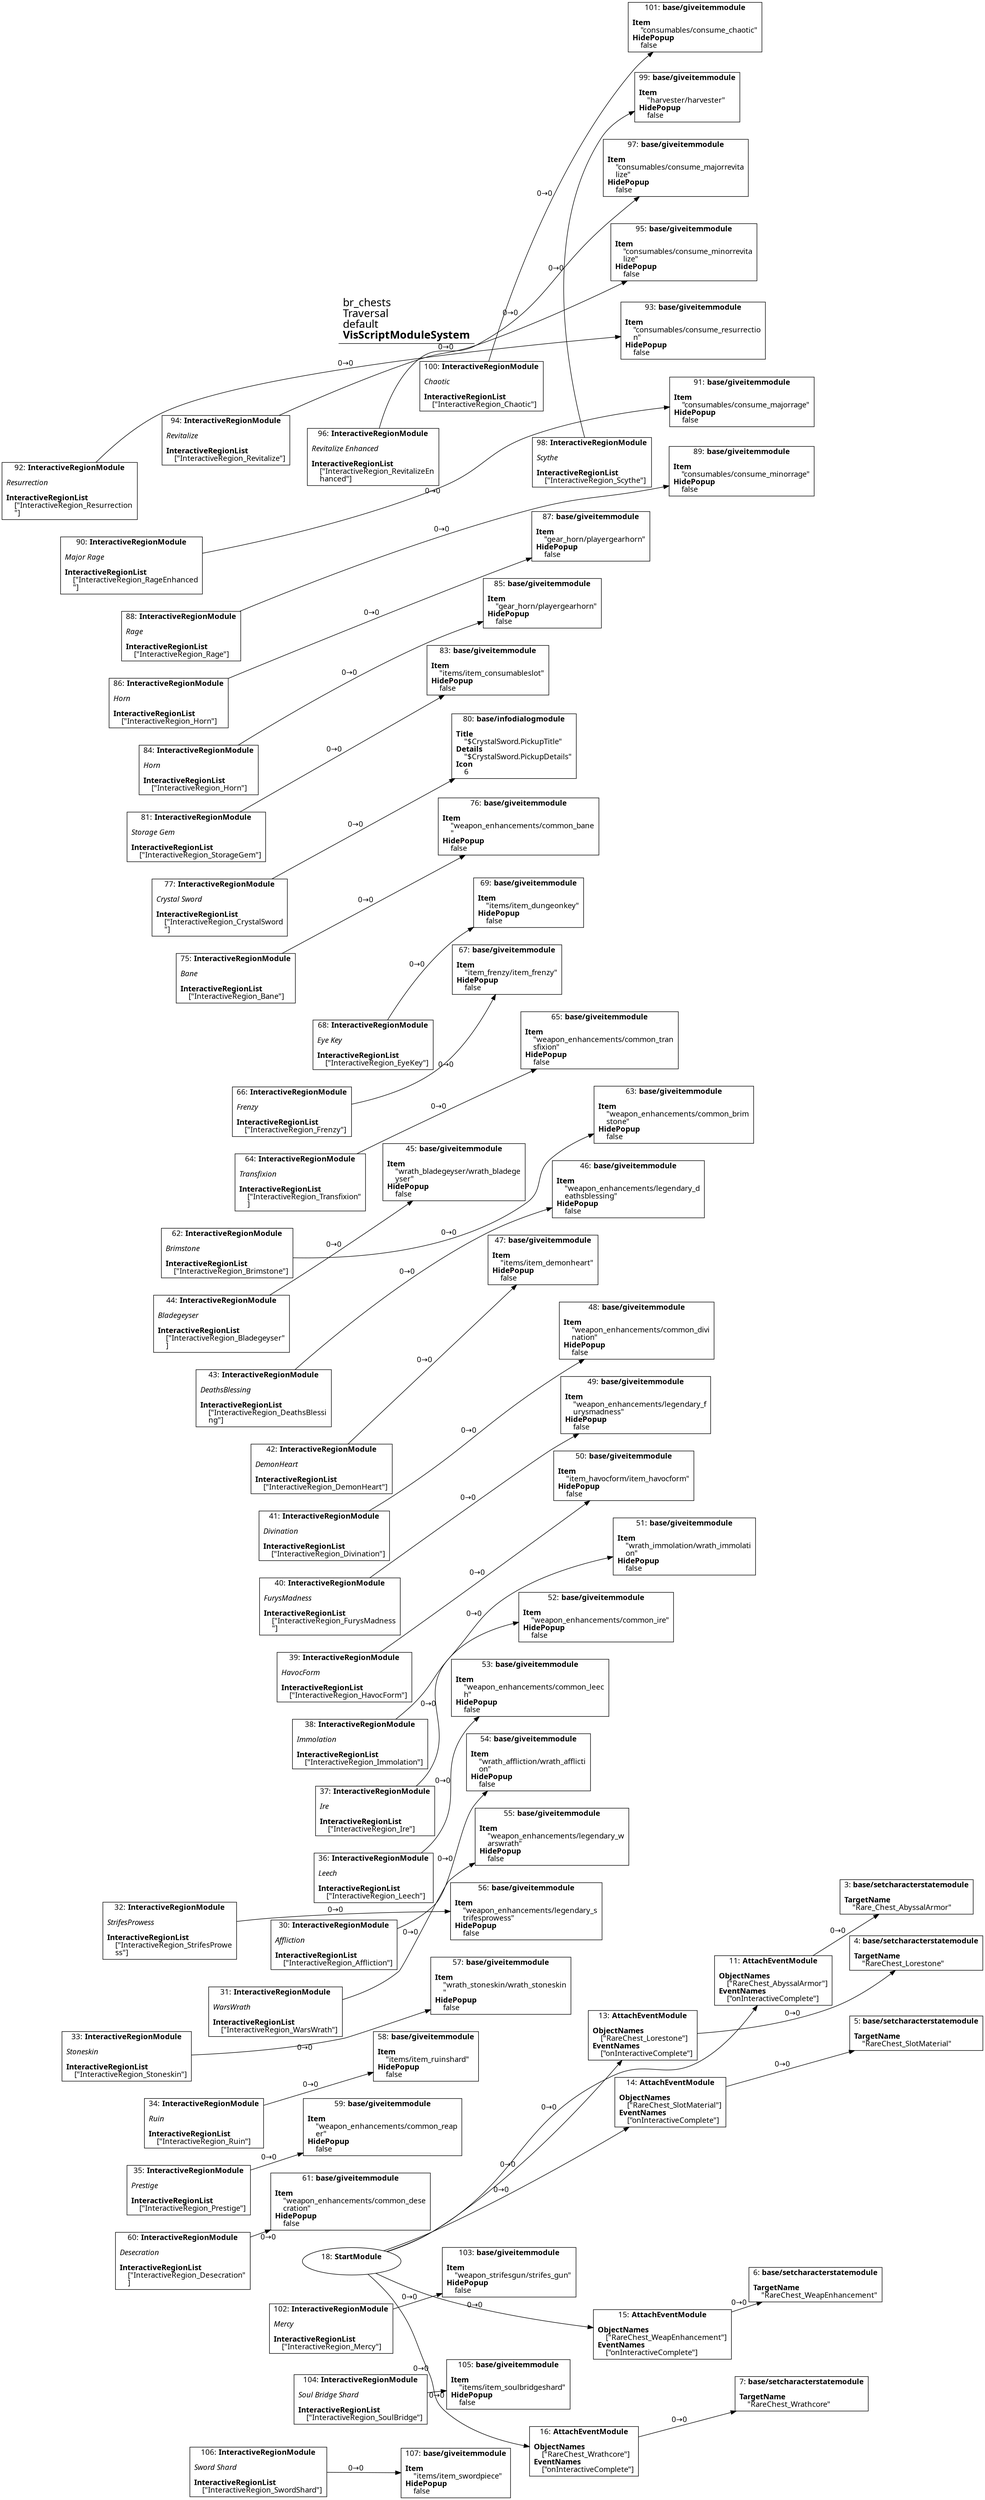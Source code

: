 digraph {
    layout = fdp;
    overlap = prism;
    sep = "+16";
    splines = spline;

    node [ shape = box ];

    graph [ fontname = "Segoe UI" ];
    node [ fontname = "Segoe UI" ];
    edge [ fontname = "Segoe UI" ];

    3 [ label = <3: <b>base/setcharacterstatemodule</b><br/><br/><b>TargetName</b><br align="left"/>    &quot;Rare_Chest_AbyssalArmor&quot;<br align="left"/>> ];
    3 [ pos = "0.18400002,-0.029000001!" ];

    4 [ label = <4: <b>base/setcharacterstatemodule</b><br/><br/><b>TargetName</b><br align="left"/>    &quot;RareChest_Lorestone&quot;<br align="left"/>> ];
    4 [ pos = "0.19000001,-0.18200001!" ];

    5 [ label = <5: <b>base/setcharacterstatemodule</b><br/><br/><b>TargetName</b><br align="left"/>    &quot;RareChest_SlotMaterial&quot;<br align="left"/>> ];
    5 [ pos = "0.19500001,-0.32900003!" ];

    6 [ label = <6: <b>base/setcharacterstatemodule</b><br/><br/><b>TargetName</b><br align="left"/>    &quot;RareChest_WeapEnhancement&quot;<br align="left"/>> ];
    6 [ pos = "0.19700001,-0.48800004!" ];

    7 [ label = <7: <b>base/setcharacterstatemodule</b><br/><br/><b>TargetName</b><br align="left"/>    &quot;RareChest_Wrathcore&quot;<br align="left"/>> ];
    7 [ pos = "0.19800001,-0.652!" ];

    11 [ label = <11: <b>AttachEventModule</b><br/><br/><b>ObjectNames</b><br align="left"/>    [&quot;RareChest_AbyssalArmor&quot;]<br align="left"/><b>EventNames</b><br align="left"/>    [&quot;onInteractiveComplete&quot;]<br align="left"/>> ];
    11 [ pos = "-0.14600001,-0.029000001!" ];
    11 -> 3 [ label = "0→0" ];

    13 [ label = <13: <b>AttachEventModule</b><br/><br/><b>ObjectNames</b><br align="left"/>    [&quot;RareChest_Lorestone&quot;]<br align="left"/><b>EventNames</b><br align="left"/>    [&quot;onInteractiveComplete&quot;]<br align="left"/>> ];
    13 [ pos = "-0.14500001,-0.18200001!" ];
    13 -> 4 [ label = "0→0" ];

    14 [ label = <14: <b>AttachEventModule</b><br/><br/><b>ObjectNames</b><br align="left"/>    [&quot;RareChest_SlotMaterial&quot;]<br align="left"/><b>EventNames</b><br align="left"/>    [&quot;onInteractiveComplete&quot;]<br align="left"/>> ];
    14 [ pos = "-0.148,-0.32900003!" ];
    14 -> 5 [ label = "0→0" ];

    15 [ label = <15: <b>AttachEventModule</b><br/><br/><b>ObjectNames</b><br align="left"/>    [&quot;RareChest_WeapEnhancement&quot;]<br align="left"/><b>EventNames</b><br align="left"/>    [&quot;onInteractiveComplete&quot;]<br align="left"/>> ];
    15 [ pos = "-0.148,-0.48800004!" ];
    15 -> 6 [ label = "0→0" ];

    16 [ label = <16: <b>AttachEventModule</b><br/><br/><b>ObjectNames</b><br align="left"/>    [&quot;RareChest_Wrathcore&quot;]<br align="left"/><b>EventNames</b><br align="left"/>    [&quot;onInteractiveComplete&quot;]<br align="left"/>> ];
    16 [ pos = "-0.143,-0.652!" ];
    16 -> 7 [ label = "0→0" ];

    18 [ label = <18: <b>StartModule</b><br/><br/>> ];
    18 [ shape = oval ]
    18 [ pos = "-0.43800002,-0.27100003!" ];
    18 -> 11 [ label = "0→0" ];
    18 -> 13 [ label = "0→0" ];
    18 -> 14 [ label = "0→0" ];
    18 -> 15 [ label = "0→0" ];
    18 -> 16 [ label = "0→0" ];

    30 [ label = <30: <b>InteractiveRegionModule</b><br/><br/><i>Affliction<br align="left"/></i><br align="left"/><b>InteractiveRegionList</b><br align="left"/>    [&quot;InteractiveRegion_Affliction&quot;]<br align="left"/>> ];
    30 [ pos = "-0.573,0.85700005!" ];
    30 -> 54 [ label = "0→0" ];

    31 [ label = <31: <b>InteractiveRegionModule</b><br/><br/><i>WarsWrath<br align="left"/></i><br align="left"/><b>InteractiveRegionList</b><br align="left"/>    [&quot;InteractiveRegion_WarsWrath&quot;]<br align="left"/>> ];
    31 [ pos = "-0.569,0.72900003!" ];
    31 -> 55 [ label = "0→0" ];

    32 [ label = <32: <b>InteractiveRegionModule</b><br/><br/><i>StrifesProwess<br align="left"/></i><br align="left"/><b>InteractiveRegionList</b><br align="left"/>    [&quot;InteractiveRegion_StrifesProwe<br align="left"/>    ss&quot;]<br align="left"/>> ];
    32 [ pos = "-0.56600004,0.59300005!" ];
    32 -> 56 [ label = "0→0" ];

    33 [ label = <33: <b>InteractiveRegionModule</b><br/><br/><i>Stoneskin<br align="left"/></i><br align="left"/><b>InteractiveRegionList</b><br align="left"/>    [&quot;InteractiveRegion_Stoneskin&quot;]<br align="left"/>> ];
    33 [ pos = "-0.56200004,0.467!" ];
    33 -> 57 [ label = "0→0" ];

    34 [ label = <34: <b>InteractiveRegionModule</b><br/><br/><i>Ruin<br align="left"/></i><br align="left"/><b>InteractiveRegionList</b><br align="left"/>    [&quot;InteractiveRegion_Ruin&quot;]<br align="left"/>> ];
    34 [ pos = "-0.559,0.34100002!" ];
    34 -> 58 [ label = "0→0" ];

    35 [ label = <35: <b>InteractiveRegionModule</b><br/><br/><i>Prestige<br align="left"/></i><br align="left"/><b>InteractiveRegionList</b><br align="left"/>    [&quot;InteractiveRegion_Prestige&quot;]<br align="left"/>> ];
    35 [ pos = "-0.558,0.209!" ];
    35 -> 59 [ label = "0→0" ];

    36 [ label = <36: <b>InteractiveRegionModule</b><br/><br/><i>Leech<br align="left"/></i><br align="left"/><b>InteractiveRegionList</b><br align="left"/>    [&quot;InteractiveRegion_Leech&quot;]<br align="left"/>> ];
    36 [ pos = "-0.57500005,0.984!" ];
    36 -> 53 [ label = "0→0" ];

    37 [ label = <37: <b>InteractiveRegionModule</b><br/><br/><i>Ire<br align="left"/></i><br align="left"/><b>InteractiveRegionList</b><br align="left"/>    [&quot;InteractiveRegion_Ire&quot;]<br align="left"/>> ];
    37 [ pos = "-0.577,1.113!" ];
    37 -> 52 [ label = "0→0" ];

    38 [ label = <38: <b>InteractiveRegionModule</b><br/><br/><i>Immolation<br align="left"/></i><br align="left"/><b>InteractiveRegionList</b><br align="left"/>    [&quot;InteractiveRegion_Immolation&quot;]<br align="left"/>> ];
    38 [ pos = "-0.583,1.238!" ];
    38 -> 51 [ label = "0→0" ];

    39 [ label = <39: <b>InteractiveRegionModule</b><br/><br/><i>HavocForm<br align="left"/></i><br align="left"/><b>InteractiveRegionList</b><br align="left"/>    [&quot;InteractiveRegion_HavocForm&quot;]<br align="left"/>> ];
    39 [ pos = "-0.58500004,1.363!" ];
    39 -> 50 [ label = "0→0" ];

    40 [ label = <40: <b>InteractiveRegionModule</b><br/><br/><i>FurysMadness<br align="left"/></i><br align="left"/><b>InteractiveRegionList</b><br align="left"/>    [&quot;InteractiveRegion_FurysMadness<br align="left"/>    &quot;]<br align="left"/>> ];
    40 [ pos = "-0.587,1.496!" ];
    40 -> 49 [ label = "0→0" ];

    41 [ label = <41: <b>InteractiveRegionModule</b><br/><br/><i>Divination<br align="left"/></i><br align="left"/><b>InteractiveRegionList</b><br align="left"/>    [&quot;InteractiveRegion_Divination&quot;]<br align="left"/>> ];
    41 [ pos = "-0.59000003,1.6190001!" ];
    41 -> 48 [ label = "0→0" ];

    42 [ label = <42: <b>InteractiveRegionModule</b><br/><br/><i>DemonHeart<br align="left"/></i><br align="left"/><b>InteractiveRegionList</b><br align="left"/>    [&quot;InteractiveRegion_DemonHeart&quot;]<br align="left"/>> ];
    42 [ pos = "-0.591,1.738!" ];
    42 -> 47 [ label = "0→0" ];

    43 [ label = <43: <b>InteractiveRegionModule</b><br/><br/><i>DeathsBlessing<br align="left"/></i><br align="left"/><b>InteractiveRegionList</b><br align="left"/>    [&quot;InteractiveRegion_DeathsBlessi<br align="left"/>    ng&quot;]<br align="left"/>> ];
    43 [ pos = "-0.595,1.8640001!" ];
    43 -> 46 [ label = "0→0" ];

    44 [ label = <44: <b>InteractiveRegionModule</b><br/><br/><i>Bladegeyser<br align="left"/></i><br align="left"/><b>InteractiveRegionList</b><br align="left"/>    [&quot;InteractiveRegion_Bladegeyser&quot;<br align="left"/>    ]<br align="left"/>> ];
    44 [ pos = "-0.59900004,1.9950001!" ];
    44 -> 45 [ label = "0→0" ];

    45 [ label = <45: <b>base/giveitemmodule</b><br/><br/><b>Item</b><br align="left"/>    &quot;wrath_bladegeyser/wrath_bladege<br align="left"/>    yser&quot;<br align="left"/><b>HidePopup</b><br align="left"/>    false<br align="left"/>> ];
    45 [ pos = "-0.33900002,1.9950001!" ];

    46 [ label = <46: <b>base/giveitemmodule</b><br/><br/><b>Item</b><br align="left"/>    &quot;weapon_enhancements/legendary_d<br align="left"/>    eathsblessing&quot;<br align="left"/><b>HidePopup</b><br align="left"/>    false<br align="left"/>> ];
    46 [ pos = "-0.324,1.8640001!" ];

    47 [ label = <47: <b>base/giveitemmodule</b><br/><br/><b>Item</b><br align="left"/>    &quot;items/item_demonheart&quot;<br align="left"/><b>HidePopup</b><br align="left"/>    false<br align="left"/>> ];
    47 [ pos = "-0.32200003,1.738!" ];

    48 [ label = <48: <b>base/giveitemmodule</b><br/><br/><b>Item</b><br align="left"/>    &quot;weapon_enhancements/common_divi<br align="left"/>    nation&quot;<br align="left"/><b>HidePopup</b><br align="left"/>    false<br align="left"/>> ];
    48 [ pos = "-0.31100002,1.618!" ];

    49 [ label = <49: <b>base/giveitemmodule</b><br/><br/><b>Item</b><br align="left"/>    &quot;weapon_enhancements/legendary_f<br align="left"/>    urysmadness&quot;<br align="left"/><b>HidePopup</b><br align="left"/>    false<br align="left"/>> ];
    49 [ pos = "-0.307,1.496!" ];

    50 [ label = <50: <b>base/giveitemmodule</b><br/><br/><b>Item</b><br align="left"/>    &quot;item_havocform/item_havocform&quot;<br align="left"/><b>HidePopup</b><br align="left"/>    false<br align="left"/>> ];
    50 [ pos = "-0.30400002,1.363!" ];

    51 [ label = <51: <b>base/giveitemmodule</b><br/><br/><b>Item</b><br align="left"/>    &quot;wrath_immolation/wrath_immolati<br align="left"/>    on&quot;<br align="left"/><b>HidePopup</b><br align="left"/>    false<br align="left"/>> ];
    51 [ pos = "-0.298,1.238!" ];

    52 [ label = <52: <b>base/giveitemmodule</b><br/><br/><b>Item</b><br align="left"/>    &quot;weapon_enhancements/common_ire&quot;<br align="left"/><b>HidePopup</b><br align="left"/>    false<br align="left"/>> ];
    52 [ pos = "-0.29200003,1.1120001!" ];

    53 [ label = <53: <b>base/giveitemmodule</b><br/><br/><b>Item</b><br align="left"/>    &quot;weapon_enhancements/common_leec<br align="left"/>    h&quot;<br align="left"/><b>HidePopup</b><br align="left"/>    false<br align="left"/>> ];
    53 [ pos = "-0.28500003,0.9850001!" ];

    54 [ label = <54: <b>base/giveitemmodule</b><br/><br/><b>Item</b><br align="left"/>    &quot;wrath_affliction/wrath_afflicti<br align="left"/>    on&quot;<br align="left"/><b>HidePopup</b><br align="left"/>    false<br align="left"/>> ];
    54 [ pos = "-0.275,0.85700005!" ];

    55 [ label = <55: <b>base/giveitemmodule</b><br/><br/><b>Item</b><br align="left"/>    &quot;weapon_enhancements/legendary_w<br align="left"/>    arswrath&quot;<br align="left"/><b>HidePopup</b><br align="left"/>    false<br align="left"/>> ];
    55 [ pos = "-0.26500002,0.72900003!" ];

    56 [ label = <56: <b>base/giveitemmodule</b><br/><br/><b>Item</b><br align="left"/>    &quot;weapon_enhancements/legendary_s<br align="left"/>    trifesprowess&quot;<br align="left"/><b>HidePopup</b><br align="left"/>    false<br align="left"/>> ];
    56 [ pos = "-0.266,0.592!" ];

    57 [ label = <57: <b>base/giveitemmodule</b><br/><br/><b>Item</b><br align="left"/>    &quot;wrath_stoneskin/wrath_stoneskin<br align="left"/>    &quot;<br align="left"/><b>HidePopup</b><br align="left"/>    false<br align="left"/>> ];
    57 [ pos = "-0.26000002,0.467!" ];

    58 [ label = <58: <b>base/giveitemmodule</b><br/><br/><b>Item</b><br align="left"/>    &quot;items/item_ruinshard&quot;<br align="left"/><b>HidePopup</b><br align="left"/>    false<br align="left"/>> ];
    58 [ pos = "-0.257,0.34100002!" ];

    59 [ label = <59: <b>base/giveitemmodule</b><br/><br/><b>Item</b><br align="left"/>    &quot;weapon_enhancements/common_reap<br align="left"/>    er&quot;<br align="left"/><b>HidePopup</b><br align="left"/>    false<br align="left"/>> ];
    59 [ pos = "-0.259,0.209!" ];

    60 [ label = <60: <b>InteractiveRegionModule</b><br/><br/><i>Desecration<br align="left"/></i><br align="left"/><b>InteractiveRegionList</b><br align="left"/>    [&quot;InteractiveRegion_Desecration&quot;<br align="left"/>    ]<br align="left"/>> ];
    60 [ pos = "-0.55600005,0.08400001!" ];
    60 -> 61 [ label = "0→0" ];

    61 [ label = <61: <b>base/giveitemmodule</b><br/><br/><b>Item</b><br align="left"/>    &quot;weapon_enhancements/common_dese<br align="left"/>    cration&quot;<br align="left"/><b>HidePopup</b><br align="left"/>    false<br align="left"/>> ];
    61 [ pos = "-0.257,0.08400001!" ];

    62 [ label = <62: <b>InteractiveRegionModule</b><br/><br/><i>Brimstone<br align="left"/></i><br align="left"/><b>InteractiveRegionList</b><br align="left"/>    [&quot;InteractiveRegion_Brimstone&quot;]<br align="left"/>> ];
    62 [ pos = "-0.60200006,2.13!" ];
    62 -> 63 [ label = "0→0" ];

    63 [ label = <63: <b>base/giveitemmodule</b><br/><br/><b>Item</b><br align="left"/>    &quot;weapon_enhancements/common_brim<br align="left"/>    stone&quot;<br align="left"/><b>HidePopup</b><br align="left"/>    false<br align="left"/>> ];
    63 [ pos = "-0.303,2.13!" ];

    64 [ label = <64: <b>InteractiveRegionModule</b><br/><br/><i>Transfixion<br align="left"/></i><br align="left"/><b>InteractiveRegionList</b><br align="left"/>    [&quot;InteractiveRegion_Transfixion&quot;<br align="left"/>    ]<br align="left"/>> ];
    64 [ pos = "-0.601,2.265!" ];
    64 -> 65 [ label = "0→0" ];

    65 [ label = <65: <b>base/giveitemmodule</b><br/><br/><b>Item</b><br align="left"/>    &quot;weapon_enhancements/common_tran<br align="left"/>    sfixion&quot;<br align="left"/><b>HidePopup</b><br align="left"/>    false<br align="left"/>> ];
    65 [ pos = "-0.30200002,2.265!" ];

    66 [ label = <66: <b>InteractiveRegionModule</b><br/><br/><i>Frenzy<br align="left"/></i><br align="left"/><b>InteractiveRegionList</b><br align="left"/>    [&quot;InteractiveRegion_Frenzy&quot;]<br align="left"/>> ];
    66 [ pos = "-0.60700005,2.398!" ];
    66 -> 67 [ label = "0→0" ];

    67 [ label = <67: <b>base/giveitemmodule</b><br/><br/><b>Item</b><br align="left"/>    &quot;item_frenzy/item_frenzy&quot;<br align="left"/><b>HidePopup</b><br align="left"/>    false<br align="left"/>> ];
    67 [ pos = "-0.30800003,2.398!" ];

    68 [ label = <68: <b>InteractiveRegionModule</b><br/><br/><i>Eye Key<br align="left"/></i><br align="left"/><b>InteractiveRegionList</b><br align="left"/>    [&quot;InteractiveRegion_EyeKey&quot;]<br align="left"/>> ];
    68 [ pos = "-0.60800004,2.536!" ];
    68 -> 69 [ label = "0→0" ];

    69 [ label = <69: <b>base/giveitemmodule</b><br/><br/><b>Item</b><br align="left"/>    &quot;items/item_dungeonkey&quot;<br align="left"/><b>HidePopup</b><br align="left"/>    false<br align="left"/>> ];
    69 [ pos = "-0.30900002,2.536!" ];

    75 [ label = <75: <b>InteractiveRegionModule</b><br/><br/><i>Bane<br align="left"/></i><br align="left"/><b>InteractiveRegionList</b><br align="left"/>    [&quot;InteractiveRegion_Bane&quot;]<br align="left"/>> ];
    75 [ pos = "-0.61,2.674!" ];
    75 -> 76 [ label = "0→0" ];

    76 [ label = <76: <b>base/giveitemmodule</b><br/><br/><b>Item</b><br align="left"/>    &quot;weapon_enhancements/common_bane<br align="left"/>    &quot;<br align="left"/><b>HidePopup</b><br align="left"/>    false<br align="left"/>> ];
    76 [ pos = "-0.31100002,2.674!" ];

    77 [ label = <77: <b>InteractiveRegionModule</b><br/><br/><i>Crystal Sword<br align="left"/></i><br align="left"/><b>InteractiveRegionList</b><br align="left"/>    [&quot;InteractiveRegion_CrystalSword<br align="left"/>    &quot;]<br align="left"/>> ];
    77 [ pos = "-0.609,2.8170002!" ];
    77 -> 80 [ label = "0→0" ];

    80 [ label = <80: <b>base/infodialogmodule</b><br/><br/><b>Title</b><br align="left"/>    &quot;$CrystalSword.PickupTitle&quot;<br align="left"/><b>Details</b><br align="left"/>    &quot;$CrystalSword.PickupDetails&quot;<br align="left"/><b>Icon</b><br align="left"/>    6<br align="left"/>> ];
    80 [ pos = "-0.312,2.8170002!" ];

    81 [ label = <81: <b>InteractiveRegionModule</b><br/><br/><i>Storage Gem<br align="left"/></i><br align="left"/><b>InteractiveRegionList</b><br align="left"/>    [&quot;InteractiveRegion_StorageGem&quot;]<br align="left"/>> ];
    81 [ pos = "-0.609,2.95!" ];
    81 -> 83 [ label = "0→0" ];

    83 [ label = <83: <b>base/giveitemmodule</b><br/><br/><b>Item</b><br align="left"/>    &quot;items/item_consumableslot&quot;<br align="left"/><b>HidePopup</b><br align="left"/>    false<br align="left"/>> ];
    83 [ pos = "-0.316,2.95!" ];

    84 [ label = <84: <b>InteractiveRegionModule</b><br/><br/><i>Horn<br align="left"/></i><br align="left"/><b>InteractiveRegionList</b><br align="left"/>    [&quot;InteractiveRegion_Horn&quot;]<br align="left"/>> ];
    84 [ pos = "-0.61,3.0930002!" ];
    84 -> 85 [ label = "0→0" ];

    85 [ label = <85: <b>base/giveitemmodule</b><br/><br/><b>Item</b><br align="left"/>    &quot;gear_horn/playergearhorn&quot;<br align="left"/><b>HidePopup</b><br align="left"/>    false<br align="left"/>> ];
    85 [ pos = "-0.317,3.0930002!" ];

    86 [ label = <86: <b>InteractiveRegionModule</b><br/><br/><i>Horn<br align="left"/></i><br align="left"/><b>InteractiveRegionList</b><br align="left"/>    [&quot;InteractiveRegion_Horn&quot;]<br align="left"/>> ];
    86 [ pos = "-0.61300004,3.2380002!" ];
    86 -> 87 [ label = "0→0" ];

    87 [ label = <87: <b>base/giveitemmodule</b><br/><br/><b>Item</b><br align="left"/>    &quot;gear_horn/playergearhorn&quot;<br align="left"/><b>HidePopup</b><br align="left"/>    false<br align="left"/>> ];
    87 [ pos = "-0.32000002,3.2380002!" ];

    88 [ label = <88: <b>InteractiveRegionModule</b><br/><br/><i>Rage<br align="left"/></i><br align="left"/><b>InteractiveRegionList</b><br align="left"/>    [&quot;InteractiveRegion_Rage&quot;]<br align="left"/>> ];
    88 [ pos = "-0.61200005,3.381!" ];
    88 -> 89 [ label = "0→0" ];

    89 [ label = <89: <b>base/giveitemmodule</b><br/><br/><b>Item</b><br align="left"/>    &quot;consumables/consume_minorrage&quot;<br align="left"/><b>HidePopup</b><br align="left"/>    false<br align="left"/>> ];
    89 [ pos = "-0.319,3.381!" ];

    90 [ label = <90: <b>InteractiveRegionModule</b><br/><br/><i>Major Rage<br align="left"/></i><br align="left"/><b>InteractiveRegionList</b><br align="left"/>    [&quot;InteractiveRegion_RageEnhanced<br align="left"/>    &quot;]<br align="left"/>> ];
    90 [ pos = "-0.61,3.5200002!" ];
    90 -> 91 [ label = "0→0" ];

    91 [ label = <91: <b>base/giveitemmodule</b><br/><br/><b>Item</b><br align="left"/>    &quot;consumables/consume_majorrage&quot;<br align="left"/><b>HidePopup</b><br align="left"/>    false<br align="left"/>> ];
    91 [ pos = "-0.317,3.5200002!" ];

    92 [ label = <92: <b>InteractiveRegionModule</b><br/><br/><i>Resurrection<br align="left"/></i><br align="left"/><b>InteractiveRegionList</b><br align="left"/>    [&quot;InteractiveRegion_Resurrection<br align="left"/>    &quot;]<br align="left"/>> ];
    92 [ pos = "-0.61300004,3.6510003!" ];
    92 -> 93 [ label = "0→0" ];

    93 [ label = <93: <b>base/giveitemmodule</b><br/><br/><b>Item</b><br align="left"/>    &quot;consumables/consume_resurrectio<br align="left"/>    n&quot;<br align="left"/><b>HidePopup</b><br align="left"/>    false<br align="left"/>> ];
    93 [ pos = "-0.32000002,3.6510003!" ];

    94 [ label = <94: <b>InteractiveRegionModule</b><br/><br/><i>Revitalize<br align="left"/></i><br align="left"/><b>InteractiveRegionList</b><br align="left"/>    [&quot;InteractiveRegion_Revitalize&quot;]<br align="left"/>> ];
    94 [ pos = "-0.614,3.7840002!" ];
    94 -> 95 [ label = "0→0" ];

    95 [ label = <95: <b>base/giveitemmodule</b><br/><br/><b>Item</b><br align="left"/>    &quot;consumables/consume_minorrevita<br align="left"/>    lize&quot;<br align="left"/><b>HidePopup</b><br align="left"/>    false<br align="left"/>> ];
    95 [ pos = "-0.321,3.7840002!" ];

    96 [ label = <96: <b>InteractiveRegionModule</b><br/><br/><i>Revitalize Enhanced<br align="left"/></i><br align="left"/><b>InteractiveRegionList</b><br align="left"/>    [&quot;InteractiveRegion_RevitalizeEn<br align="left"/>    hanced&quot;]<br align="left"/>> ];
    96 [ pos = "-0.61600006,3.91!" ];
    96 -> 97 [ label = "0→0" ];

    97 [ label = <97: <b>base/giveitemmodule</b><br/><br/><b>Item</b><br align="left"/>    &quot;consumables/consume_majorrevita<br align="left"/>    lize&quot;<br align="left"/><b>HidePopup</b><br align="left"/>    false<br align="left"/>> ];
    97 [ pos = "-0.323,3.91!" ];

    98 [ label = <98: <b>InteractiveRegionModule</b><br/><br/><i>Scythe<br align="left"/></i><br align="left"/><b>InteractiveRegionList</b><br align="left"/>    [&quot;InteractiveRegion_Scythe&quot;]<br align="left"/>> ];
    98 [ pos = "-0.61700004,4.0480003!" ];
    98 -> 99 [ label = "0→0" ];

    99 [ label = <99: <b>base/giveitemmodule</b><br/><br/><b>Item</b><br align="left"/>    &quot;harvester/harvester&quot;<br align="left"/><b>HidePopup</b><br align="left"/>    false<br align="left"/>> ];
    99 [ pos = "-0.324,4.0480003!" ];

    100 [ label = <100: <b>InteractiveRegionModule</b><br/><br/><i>Chaotic<br align="left"/></i><br align="left"/><b>InteractiveRegionList</b><br align="left"/>    [&quot;InteractiveRegion_Chaotic&quot;]<br align="left"/>> ];
    100 [ pos = "-0.62200004,4.1790004!" ];
    100 -> 101 [ label = "0→0" ];

    101 [ label = <101: <b>base/giveitemmodule</b><br/><br/><b>Item</b><br align="left"/>    &quot;consumables/consume_chaotic&quot;<br align="left"/><b>HidePopup</b><br align="left"/>    false<br align="left"/>> ];
    101 [ pos = "-0.32900003,4.1790004!" ];

    102 [ label = <102: <b>InteractiveRegionModule</b><br/><br/><i>Mercy<br align="left"/></i><br align="left"/><b>InteractiveRegionList</b><br align="left"/>    [&quot;InteractiveRegion_Mercy&quot;]<br align="left"/>> ];
    102 [ pos = "-0.514,-0.83300006!" ];
    102 -> 103 [ label = "0→0" ];

    103 [ label = <103: <b>base/giveitemmodule</b><br/><br/><b>Item</b><br align="left"/>    &quot;weapon_strifesgun/strifes_gun&quot;<br align="left"/><b>HidePopup</b><br align="left"/>    false<br align="left"/>> ];
    103 [ pos = "-0.215,-0.83300006!" ];

    104 [ label = <104: <b>InteractiveRegionModule</b><br/><br/><i>Soul Bridge Shard<br align="left"/></i><br align="left"/><b>InteractiveRegionList</b><br align="left"/>    [&quot;InteractiveRegion_SoulBridge&quot;]<br align="left"/>> ];
    104 [ pos = "-0.513,-0.96500003!" ];
    104 -> 105 [ label = "0→0" ];

    105 [ label = <105: <b>base/giveitemmodule</b><br/><br/><b>Item</b><br align="left"/>    &quot;items/item_soulbridgeshard&quot;<br align="left"/><b>HidePopup</b><br align="left"/>    false<br align="left"/>> ];
    105 [ pos = "-0.21400002,-0.96500003!" ];

    106 [ label = <106: <b>InteractiveRegionModule</b><br/><br/><i>Sword Shard<br align="left"/></i><br align="left"/><b>InteractiveRegionList</b><br align="left"/>    [&quot;InteractiveRegion_SwordShard&quot;]<br align="left"/>> ];
    106 [ pos = "-0.509,-1.0940001!" ];
    106 -> 107 [ label = "0→0" ];

    107 [ label = <107: <b>base/giveitemmodule</b><br/><br/><b>Item</b><br align="left"/>    &quot;items/item_swordpiece&quot;<br align="left"/><b>HidePopup</b><br align="left"/>    false<br align="left"/>> ];
    107 [ pos = "-0.21000001,-1.0940001!" ];

    title [ pos = "-0.623,4.1800003!" ];
    title [ shape = underline ];
    title [ label = <<font point-size="20">br_chests<br align="left"/>Traversal<br align="left"/>default<br align="left"/><b>VisScriptModuleSystem</b><br align="left"/></font>> ];
}
